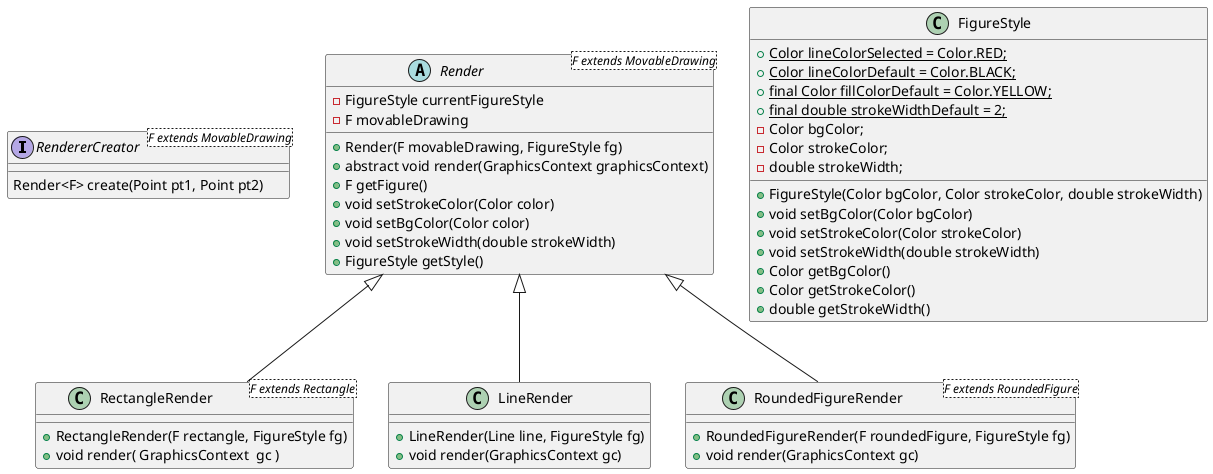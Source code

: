 @startuml
'https://plantuml.com/sequence-diagram

interface RendererCreator<F extends MovableDrawing> {
    Render<F> create(Point pt1, Point pt2)
}

abstract class Render<F extends MovableDrawing> {
    -FigureStyle currentFigureStyle
    -F movableDrawing

   +Render(F movableDrawing, FigureStyle fg)
   +abstract void render(GraphicsContext graphicsContext)
   +F getFigure()
   +void setStrokeColor(Color color)
   +void setBgColor(Color color)
   +void setStrokeWidth(double strokeWidth)
   +FigureStyle getStyle()
}

class RectangleRender<F extends Rectangle> extends Render {

    +RectangleRender(F rectangle, FigureStyle fg)
    +void render( GraphicsContext  gc )
}

class LineRender extends Render{
    +LineRender(Line line, FigureStyle fg)
    +void render(GraphicsContext gc)
}

class RoundedFigureRender<F extends RoundedFigure> extends Render {
    + RoundedFigureRender(F roundedFigure, FigureStyle fg)
    + void render(GraphicsContext gc)
}

class FigureStyle {

    +{static} Color lineColorSelected = Color.RED;
    +{static} Color lineColorDefault = Color.BLACK;
    +{static} final Color fillColorDefault = Color.YELLOW;
    +{static} final double strokeWidthDefault = 2;
    - Color bgColor;
    - Color strokeColor;
    - double strokeWidth;


    + FigureStyle(Color bgColor, Color strokeColor, double strokeWidth)
    + void setBgColor(Color bgColor)
    + void setStrokeColor(Color strokeColor)
    + void setStrokeWidth(double strokeWidth)
    + Color getBgColor()
    + Color getStrokeColor()
    + double getStrokeWidth()
}

@enduml